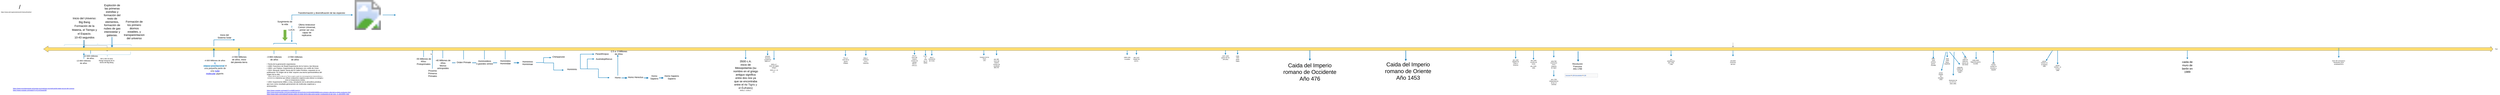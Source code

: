 <mxfile pages="2">
    <diagram id="JB9WzNM9PvJFt2jgl7F_" name="Página-1">
        <mxGraphModel dx="1256" dy="956" grid="1" gridSize="10" guides="1" tooltips="1" connect="1" arrows="1" fold="1" page="1" pageScale="1" pageWidth="1169" pageHeight="827" math="1" shadow="0">
            <root>
                <object label="" id="0">
                    <mxCell/>
                </object>
                <mxCell id="1" parent="0"/>
                <UserObject label="Homo" lucidchartObjectId="aeGlAER9u5.M" id="ZZtYwKiFHnZnZaZ_22vF-1">
                    <mxCell style="html=1;whiteSpace=wrap;strokeColor=none;fontSize=19;fontColor=#000000;align=center;spacing=0;strokeOpacity=100;fillOpacity=100;fillColor=#ffffff;" parent="1" vertex="1" zOrder="0">
                        <mxGeometry x="5352" y="660" width="144" height="36" as="geometry"/>
                    </mxCell>
                </UserObject>
                <UserObject label="Inicio del Sistema Solar" lucidchartObjectId="eNPj2RC3dru8" id="ZZtYwKiFHnZnZaZ_22vF-3">
                    <mxCell style="html=1;whiteSpace=wrap;strokeColor=none;fontSize=19;fontColor=#000000;align=center;spacing=0;strokeOpacity=100;fillOpacity=100;fillColor=#ffffff;" parent="1" vertex="1" zOrder="0">
                        <mxGeometry x="1950" y="300" width="144" height="40" as="geometry"/>
                    </mxCell>
                </UserObject>
                <UserObject label="&lt;div style=&quot;font-size:13px;color:#000000;text-align: center;&quot;&gt; 300 a 400 mil años&#10;&lt;/div&gt;&lt;div style=&quot;font-size:13px;color:#000000;text-align: center;&quot;&gt;&lt;/div&gt;&lt;div style=&quot;font-size:14px;color:#000000;text-align: center;&quot;&gt;Rango temporal de la teoria del Big Bang&lt;/div&gt;" lucidchartObjectId="ZJNjvHm~TXy5" id="ZZtYwKiFHnZnZaZ_22vF-4">
                    <mxCell style="html=1;whiteSpace=wrap;strokeColor=none;overflow=width;html=1;spacing=0;strokeOpacity=100;fillOpacity=100;fillColor=#ffffff;" parent="1" vertex="1" zOrder="0">
                        <mxGeometry x="929.5" y="505" width="144" height="50" as="geometry"/>
                    </mxCell>
                </UserObject>
                <UserObject label="&lt;div style=&quot;font-size: 17px ; color: #000000 ; text-align: center&quot;&gt;-4 600 Millones de años&amp;nbsp;&lt;/div&gt;&lt;div style=&quot;font-size: 17px ; color: #000000 ; text-align: center&quot;&gt;&lt;a href=&quot;https://es.wikipedia.org/wiki/Colapso_gravitacional&quot; style=&quot;font-size: 12px&quot;&gt;&lt;div style=&quot;font-size: 19px ; color: rgb(12 , 124 , 186) ; font-weight: bold ; display: inline&quot;&gt;C&lt;/div&gt;&lt;/a&gt;&lt;/div&gt;&lt;a href=&quot;https://es.wikipedia.org/wiki/Colapso_gravitacional&quot; style=&quot;font-size: 19px ; font-weight: 700 ; color: rgb(12 , 124 , 186)&quot;&gt;olapso&lt;/a&gt;&amp;nbsp;&lt;span style=&quot;font-size: 19px ; font-weight: bold ; text-align: center&quot;&gt;&lt;a href=&quot;https://es.wikipedia.org/wiki/Colapso_gravitacional&quot; style=&quot;color: rgb(12 , 124 , 186)&quot;&gt;gravitacional&lt;/a&gt;&lt;font color=&quot;#faa700&quot;&gt;&amp;nbsp;&lt;/font&gt;&lt;/span&gt;&lt;span style=&quot;font-size: 19px ; color: #202122 ; text-align: center&quot;&gt;de una pequeña parte de una &lt;/span&gt;&lt;span style=&quot;font-size: 19px ; color: #0b0080 ; text-align: center&quot;&gt;&lt;a href=&quot;https://es.wikipedia.org/wiki/Nube_molecular&quot;&gt;nube molecular&lt;/a&gt;&amp;nbsp;&lt;/span&gt;&lt;span style=&quot;font-size: 19px ; color: #202122 ; text-align: center&quot;&gt;gigante.&lt;/span&gt;" link="https://es.wikipedia.org/wiki/Colapso_gravitacional" lucidchartObjectId="BBPjT0GJGUlW" id="ZZtYwKiFHnZnZaZ_22vF-5">
                    <mxCell style="html=1;whiteSpace=wrap;strokeColor=none;overflow=width;html=1;spacing=0;strokeOpacity=100;fillOpacity=100;fillColor=#ffffff;" parent="1" vertex="1" zOrder="0">
                        <mxGeometry x="1840" y="504" width="200" height="166" as="geometry"/>
                    </mxCell>
                </UserObject>
                <UserObject label="-4 550 Millones de años, inicio del planeta tierra" lucidchartObjectId="EQPjtcTZrxuJ" id="ZZtYwKiFHnZnZaZ_22vF-6">
                    <mxCell style="html=1;whiteSpace=wrap;strokeColor=none;fontSize=19;fontColor=#000000;align=center;spacing=0;strokeOpacity=100;fillOpacity=100;fillColor=#ffffff;" parent="1" vertex="1" zOrder="0">
                        <mxGeometry x="2076" y="504" width="144" height="36" as="geometry"/>
                    </mxCell>
                </UserObject>
                <UserObject label="-13 800 millones de años" lucidchartObjectId="gHNjWeNiMBLt" id="ZZtYwKiFHnZnZaZ_22vF-7">
                    <mxCell style="html=1;whiteSpace=wrap;strokeColor=none;fontSize=17;fontColor=#000000;align=center;spacing=0;strokeOpacity=100;fillOpacity=100;fillColor=#ffffff;" parent="1" vertex="1" zOrder="0">
                        <mxGeometry x="730" y="524" width="144" height="36" as="geometry"/>
                    </mxCell>
                </UserObject>
                <UserObject label="-3 800 millones de años" lucidchartObjectId="o-AlYc1.2Yv9" id="ZZtYwKiFHnZnZaZ_22vF-8">
                    <mxCell style="html=1;whiteSpace=wrap;strokeColor=none;fontSize=19;fontColor=#000000;align=center;spacing=0;strokeOpacity=100;fillOpacity=100;fillColor=#ffffff;" parent="1" vertex="1" zOrder="0">
                        <mxGeometry x="2380" y="492" width="144" height="36" as="geometry"/>
                    </mxCell>
                </UserObject>
                <UserObject label="&lt;div style=&quot;font-size:17px;color:#000000;text-align: center;&quot;&gt;-13 600 millones de años.&#10;&lt;/div&gt;&lt;div style=&quot;font-size:17px;color:#000000;text-align: center;&quot;&gt;Formación de las primeras estrellas a partir de hidrogeno y helio, primeros elementos.&lt;/div&gt;" lucidchartObjectId="g4NjbGTYKE2O" id="ZZtYwKiFHnZnZaZ_22vF-9">
                    <mxCell style="html=1;whiteSpace=wrap;strokeColor=none;overflow=width;html=1;spacing=0;strokeOpacity=100;fillOpacity=100;fillColor=#ffffff;" parent="1" vertex="1" zOrder="0">
                        <mxGeometry x="792" y="480" width="144" height="36" as="geometry"/>
                    </mxCell>
                </UserObject>
                <UserObject label="&lt;a href=&quot;https://www.muyinteresante.es/revista-muy/noticias-muy/articulo/la-edad-oscura-del-cosmos&quot;&gt;&lt;div style=&quot;font-size: 13px ; color: #0000ee ; text-decoration: underline ; text-align: left&quot;&gt;https://www.muyinteresante.es/revista-muy/noticias-muy/articulo/la-edad-oscura-del-cosmos&#10;&lt;/div&gt;&lt;/a&gt;&lt;a href=&quot;https://www.youtube.com/watch?v=K1yGOewtx5M&quot;&gt;&lt;div style=&quot;font-size: 13px ; color: #0000ee ; text-decoration: underline ; text-align: left&quot;&gt;https://www.youtube.com/watch?v=K1yGOewtx5M&lt;/div&gt;&lt;/a&gt;" link="https://www.muyinteresante.es/revista-muy/noticias-muy/articulo/la-edad-oscura-del-cosmos" lucidchartObjectId="zpBjggZ6uRcf" id="ZZtYwKiFHnZnZaZ_22vF-10">
                    <mxCell style="html=1;whiteSpace=wrap;strokeColor=none;overflow=width;html=1;spacing=0;strokeOpacity=100;fillOpacity=100;fillColor=#ffffff;" parent="1" vertex="1" zOrder="0">
                        <mxGeometry x="192" y="760" width="608" height="38" as="geometry"/>
                    </mxCell>
                </UserObject>
                <UserObject label="&lt;a href=&quot;https://www.youtube.com/watch?v=vHd8GJopQxY&quot;&gt;&lt;div style=&quot;font-size: 13px ; color: #0000ee ; text-decoration: underline ; text-align: left&quot;&gt;https://www.youtube.com/watch?v=vHd8GJopQxY&#10;&lt;/div&gt;&lt;/a&gt;&lt;a href=&quot;https://www.lavanguardia.com/ciencia/planeta-tierra/20181210/453469030889/como-empezo-vida-tierra-origen-evolucion.html&quot;&gt;&lt;div style=&quot;font-size: 13px ; color: #0000ee ; text-decoration: underline ; text-align: left&quot;&gt;https://www.lavanguardia.com/ciencia/planeta-tierra/20181210/453469030889/como-empezo-vida-tierra-origen-evolucion.html&#10;&lt;/div&gt;&lt;/a&gt;&lt;a href=&quot;https://www.clarin.com/cultura/5-teorias-sobre-el-origen-de-la-vida-como-surgio-y-evoluciono-el-ser-vivo-_0_e91XDRZ-.html&quot;&gt;&lt;div style=&quot;font-size: 13px ; color: #0000ee ; text-decoration: underline ; text-align: left&quot;&gt;https://www.clarin.com/cultura/5-teorias-sobre-el-origen-de-la-vida-como-surgio-y-evoluciono-el-ser-vivo-_0_e91XDRZ-.html&lt;/div&gt;&lt;/a&gt;" lucidchartObjectId="xhBlpCcjMlbB" id="ZZtYwKiFHnZnZaZ_22vF-11">
                    <mxCell style="html=1;whiteSpace=wrap;strokeColor=none;overflow=width;html=1;spacing=0;verticalAlign=middle;strokeOpacity=100;fillOpacity=100;fillColor=#ffffff;" parent="1" vertex="1" zOrder="0">
                        <mxGeometry x="2388" y="780" width="790" height="47" as="geometry"/>
                    </mxCell>
                </UserObject>
                <UserObject label="&lt;div style=&quot;font-size: 15px ; color: #000000 ; text-align: left&quot;&gt;• Teoria de la generación espontanea&lt;br&gt;&lt;/div&gt;&lt;div style=&quot;font-size: 15px ; color: #000000 ; text-align: left&quot;&gt;• 1668: Francesco de Readi Experimento de la Carne y las Moscas&lt;br&gt;&lt;/div&gt;&lt;div style=&quot;font-size: 15px ; color: #000000 ; text-align: left&quot;&gt;• 1859: Luis Pasteur, Experimento de Matrases con cuello de Cisne&lt;br&gt;&lt;/div&gt;&lt;div style=&quot;font-size: 15px ; color: #000000 ; text-align: left&quot;&gt;• 1924: Alexandr Oparin Teoria del El Caldo Primitivo, expuesto en su publicación &quot;El Origen de la Vida&quot; expone una teoría quimiosintética del origen de la vida;&lt;/div&gt;&lt;span style=&quot;font-size: 12px ; color: #222222 ; text-align: left&quot;&gt;&lt;span style=&quot;font-size: 12px ; color: #222222 ; text-align: left&quot;&gt;Oparin afirmó que la vida en la Tierra surgió a partir de microorganismos heterotróficos y mesotérmicos:&lt;/span&gt;&lt;span style=&quot;font-size: 12px ; color: #222222 ; font-weight: bold ; text-align: left&quot;&gt;bacterias que utilizan compuestos orgánicos para obtener su energía y viven en temperaturas medias.&lt;/span&gt;&lt;span style=&quot;font-size: 15px ; color: #000000 ; text-align: left&quot;&gt;&lt;/span&gt;&lt;div style=&quot;font-size: 15px ; color: #000000 ; text-align: left&quot;&gt;• 1953: Experimento Miller y Urey, simulación de la atmosfera primitiva que tuvo como resultado generacioón de moléculas orgánicas y aminoacidos&lt;br&gt;&lt;/div&gt;&lt;div style=&quot;font-size: 15px ; color: #000000 ; text-align: left&quot;&gt;&lt;/div&gt;&lt;div style=&quot;font-size: 19px ; color: #000000 ; text-align: left&quot;&gt; &lt;/div&gt;&lt;/span&gt;" lucidchartObjectId="OiBlx9GE9rtF" id="ZZtYwKiFHnZnZaZ_22vF-12">
                    <mxCell style="html=1;whiteSpace=wrap;strokeColor=none;overflow=width;html=1;spacing=0;verticalAlign=middle;strokeOpacity=100;fillOpacity=100;fillColor=#ffffff;" parent="1" vertex="1" zOrder="0">
                        <mxGeometry x="2388" y="530" width="491" height="250" as="geometry"/>
                    </mxCell>
                </UserObject>
                <UserObject label="&lt;div style=&quot;font-size:19px;color:#000000;text-align: center;&quot;&gt;-40 Millones de Años&#10;&lt;/div&gt;&lt;div style=&quot;font-size:19px;color:#000000;text-align: center;&quot;&gt; Monos antropoides&lt;/div&gt;" lucidchartObjectId="tJDl0vUcO.bL" id="ZZtYwKiFHnZnZaZ_22vF-13">
                    <mxCell style="html=1;whiteSpace=wrap;strokeColor=none;overflow=width;html=1;spacing=0;strokeOpacity=100;fillOpacity=100;fillColor=#ffffff;" parent="1" vertex="1" zOrder="0">
                        <mxGeometry x="3840" y="516" width="144" height="94" as="geometry"/>
                    </mxCell>
                </UserObject>
                <UserObject label="&lt;div style=&quot;font-size:19px;color:#000000;text-align: center;&quot;&gt;Homininos &#10;&lt;/div&gt;&lt;div style=&quot;font-size:19px;color:#000000;text-align: center;&quot;&gt;Homininae&lt;/div&gt;" lucidchartObjectId="KMElRMAVP7w0" id="ZZtYwKiFHnZnZaZ_22vF-14">
                    <mxCell style="html=1;whiteSpace=wrap;strokeColor=none;overflow=width;html=1;spacing=0;strokeOpacity=100;fillOpacity=100;fillColor=#ffffff;" parent="1" vertex="1" zOrder="0">
                        <mxGeometry x="4572" y="528" width="144" height="42" as="geometry"/>
                    </mxCell>
                </UserObject>
                <UserObject label="Homininis" lucidchartObjectId="xTElzgzL7tsq" id="ZZtYwKiFHnZnZaZ_22vF-16">
                    <mxCell style="html=1;whiteSpace=wrap;strokeColor=none;fontSize=19;fontColor=#000000;align=center;spacing=0;strokeOpacity=100;fillOpacity=100;fillColor=#ffffff;" parent="1" vertex="1" zOrder="0">
                        <mxGeometry x="4956" y="588" width="144" height="36" as="geometry"/>
                    </mxCell>
                </UserObject>
                <UserObject label="Homo Herectus" lucidchartObjectId="GsGl6khg19ri" id="ZZtYwKiFHnZnZaZ_22vF-17">
                    <mxCell style="html=1;whiteSpace=wrap;strokeColor=none;fontSize=19;fontColor=#000000;align=center;spacing=0;strokeOpacity=100;fillOpacity=100;fillColor=#ffffff;" parent="1" vertex="1" zOrder="0">
                        <mxGeometry x="5506" y="657" width="144" height="36" as="geometry"/>
                    </mxCell>
                </UserObject>
                <UserObject label="&lt;div style=&quot;font-size:19px;color:#000000;text-align: center;&quot;&gt;Prosimio&#10;&lt;/div&gt;&lt;div style=&quot;font-size:19px;color:#000000;text-align: center;&quot;&gt;Primeros Primates&lt;/div&gt;" lucidchartObjectId="JADlygpcU91t" id="ZZtYwKiFHnZnZaZ_22vF-19">
                    <mxCell style="html=1;whiteSpace=wrap;strokeColor=none;overflow=width;html=1;spacing=0;strokeOpacity=100;fillOpacity=100;fillColor=#ffffff;" parent="1" vertex="1" zOrder="0">
                        <mxGeometry x="3750" y="604" width="144" height="76" as="geometry"/>
                    </mxCell>
                </UserObject>
                <UserObject label="Paranthropus" lucidchartObjectId="UdGljvcnb32n" id="ZZtYwKiFHnZnZaZ_22vF-21">
                    <mxCell style="html=1;whiteSpace=wrap;strokeColor=none;fontSize=19;fontColor=#000000;align=center;spacing=0;strokeOpacity=100;fillOpacity=100;fillColor=#ffffff;" parent="1" vertex="1" zOrder="0">
                        <mxGeometry x="5216" y="455" width="144" height="36" as="geometry"/>
                    </mxCell>
                </UserObject>
                <UserObject label="Transformación y diversificación de las especies" lucidchartObjectId="dqClfqUH..1W" id="ZZtYwKiFHnZnZaZ_22vF-22">
                    <mxCell style="html=1;whiteSpace=wrap;strokeColor=none;fontSize=19;fontColor=#000000;align=center;spacing=0;strokeOpacity=100;fillOpacity=100;fillColor=#ffffff;" parent="1" vertex="1" zOrder="0">
                        <mxGeometry x="2640" y="100" width="443" height="36" as="geometry"/>
                    </mxCell>
                </UserObject>
                <UserObject label="Chimpanzee" lucidchartObjectId="NNEllC-3oZk." id="ZZtYwKiFHnZnZaZ_22vF-23">
                    <mxCell style="html=1;whiteSpace=wrap;strokeColor=none;fontSize=19;fontColor=#000000;align=center;spacing=0;strokeOpacity=100;fillOpacity=100;fillColor=#ffffff;" parent="1" vertex="1" zOrder="0">
                        <mxGeometry x="4840" y="480" width="144" height="36" as="geometry"/>
                    </mxCell>
                </UserObject>
                <UserObject label="Australopithecus" lucidchartObjectId="2dGlX9cKZHEG" id="ZZtYwKiFHnZnZaZ_22vF-24">
                    <mxCell style="html=1;whiteSpace=wrap;strokeColor=none;fontSize=19;fontColor=#000000;align=center;spacing=0;strokeOpacity=100;fillOpacity=100;fillColor=#ffffff;" parent="1" vertex="1" zOrder="0">
                        <mxGeometry x="5233" y="499" width="144" height="36" as="geometry"/>
                    </mxCell>
                </UserObject>
                <UserObject label="-3 550 millones de años" lucidchartObjectId="tTPjX6x10jMf" id="ZZtYwKiFHnZnZaZ_22vF-25">
                    <mxCell style="html=1;whiteSpace=wrap;strokeColor=none;fontSize=19;fontColor=#000000;align=center;spacing=0;strokeOpacity=100;fillOpacity=100;fillColor=#ffffff;" parent="1" vertex="1" zOrder="0">
                        <mxGeometry x="2560" y="492" width="144" height="36" as="geometry"/>
                    </mxCell>
                </UserObject>
                <UserObject label="&lt;span style=&quot;font-size:19px;text-align: center;&quot;&gt;&lt;span style=&quot;font-size:19px;text-align: center;&quot;&gt;-55 Millones de A&lt;/span&gt;&lt;span style=&quot;font-size:19px;color:#000000;text-align: center;&quot;&gt;ños:&#10;Protoprimates&lt;/span&gt;&lt;/span&gt;" lucidchartObjectId="bsDl8NNpJouc" id="ZZtYwKiFHnZnZaZ_22vF-26">
                    <mxCell style="html=1;whiteSpace=wrap;strokeColor=none;overflow=width;html=1;spacing=0;fillColor=#ffffff;" parent="1" vertex="1" zOrder="0">
                        <mxGeometry x="3672" y="504" width="144" height="66" as="geometry"/>
                    </mxCell>
                </UserObject>
                <mxCell id="fuDI2OjvkkBF3Bqe-GBY-2" value="" style="edgeStyle=orthogonalEdgeStyle;rounded=0;orthogonalLoop=1;jettySize=auto;html=1;" parent="1" source="ZZtYwKiFHnZnZaZ_22vF-27" target="ZZtYwKiFHnZnZaZ_22vF-32" edge="1">
                    <mxGeometry relative="1" as="geometry"/>
                </mxCell>
                <UserObject label="&lt;div style=&quot;color: rgb(0 , 0 , 0) ; text-align: center&quot;&gt;&lt;span id=&quot;docs-internal-guid-8299bd12-7fff-6453-aa07-45d5d7776ab9&quot;&gt;&lt;font style=&quot;font-size: 24px&quot;&gt;&lt;p dir=&quot;ltr&quot; style=&quot;line-height: 1.38 ; margin-top: 0pt ; margin-bottom: 0pt&quot;&gt;&lt;span style=&quot;font-family: &amp;#34;arial&amp;#34; ; background-color: rgb(255 , 255 , 255) ; vertical-align: baseline&quot;&gt;Inicio del Universo:&lt;/span&gt;&lt;/p&gt;&lt;p dir=&quot;ltr&quot; style=&quot;line-height: 1.38 ; margin-top: 0pt ; margin-bottom: 0pt&quot;&gt;&lt;span style=&quot;font-family: &amp;#34;arial&amp;#34; ; background-color: rgb(255 , 255 , 255) ; vertical-align: baseline&quot;&gt;Big Bang&lt;/span&gt;&lt;/p&gt;&lt;p dir=&quot;ltr&quot; style=&quot;line-height: 1.38 ; margin-top: 0pt ; margin-bottom: 0pt&quot;&gt;&lt;span style=&quot;font-family: &amp;#34;arial&amp;#34; ; background-color: rgb(255 , 255 , 255) ; vertical-align: baseline&quot;&gt;Formación de la Materia, el Tiempo y el Espacio.&lt;/span&gt;&lt;/p&gt;&lt;p dir=&quot;ltr&quot; style=&quot;line-height: 1.38 ; margin-top: 0pt ; margin-bottom: 0pt&quot;&gt;&lt;span style=&quot;font-family: &amp;#34;arial&amp;#34; ; background-color: rgb(255 , 255 , 255) ; vertical-align: baseline&quot;&gt;10-43 segundos&lt;/span&gt;&lt;/p&gt;&lt;/font&gt;&lt;/span&gt;&lt;/div&gt;" lucidchartObjectId="YZAjfOCufnzK" id="ZZtYwKiFHnZnZaZ_22vF-27">
                    <mxCell style="html=1;whiteSpace=wrap;strokeColor=none;overflow=width;html=1;spacing=0;strokeOpacity=100;fillOpacity=100;fillColor=#ffffff;fontSize=26;" parent="1" vertex="1" zOrder="0">
                        <mxGeometry x="690.5" y="140" width="239" height="212" as="geometry"/>
                    </mxCell>
                </UserObject>
                <UserObject label="LUCA:" lucidchartObjectId="GgBlEgxM~FUp" id="ZZtYwKiFHnZnZaZ_22vF-28">
                    <mxCell style="html=1;whiteSpace=wrap;strokeColor=none;fontSize=19;fontColor=#000000;align=center;spacing=0;strokeOpacity=100;fillOpacity=100;fillColor=#ffffff;" parent="1" vertex="1" zOrder="0">
                        <mxGeometry x="2532" y="246" width="144" height="36" as="geometry"/>
                    </mxCell>
                </UserObject>
                <UserObject label="&lt;font style=&quot;font-size: 24px&quot;&gt;Formación de los primero átomos  estables, y transparentacion del universo&lt;/font&gt;" lucidchartObjectId="sUNj4bg7h0qw" id="ZZtYwKiFHnZnZaZ_22vF-29">
                    <mxCell style="html=1;whiteSpace=wrap;strokeColor=none;fontSize=17;fontColor=#000000;align=center;spacing=0;strokeOpacity=100;fillOpacity=100;fillColor=#ffffff;" parent="1" vertex="1" zOrder="0">
                        <mxGeometry x="1169" y="200" width="144" height="130" as="geometry"/>
                    </mxCell>
                </UserObject>
                <mxCell id="ZZtYwKiFHnZnZaZ_22vF-32" value="" style="strokeColor=none;fontSize=11;spacing=3;strokeOpacity=100;fillOpacity=100;rotation=90;html=1;fillColor=none;" parent="1" vertex="1" zOrder="6">
                    <mxGeometry x="977.5" y="272" width="58.13" height="413" as="geometry"/>
                </mxCell>
                <mxCell id="ZZtYwKiFHnZnZaZ_22vF-33" value="" style="shape=curlyBracket;rounded=1;flipH=1;fontSize=11;spacing=3;strokeColor=#0c7cba;strokeOpacity=100;fillOpacity=100;rotation=90;fillColor=#0c7cba;" parent="ZZtYwKiFHnZnZaZ_22vF-32" vertex="1">
                    <mxGeometry x="4.75" y="4.75" width="51.63" height="403.5" as="geometry"/>
                </mxCell>
                <mxCell id="ZZtYwKiFHnZnZaZ_22vF-34" value="" style="strokeColor=none;fillColor=none;fontSize=11;spacing=3;strokeOpacity=100;fillOpacity=100;rotation=90;" parent="ZZtYwKiFHnZnZaZ_22vF-32" vertex="1">
                    <mxGeometry x="51.625" width="-3.625" height="413" as="geometry"/>
                </mxCell>
                <UserObject label="" lucidchartObjectId="TGNj3NUe_eZS" id="ZZtYwKiFHnZnZaZ_22vF-35">
                    <mxCell style="html=1;jettySize=18;fontSize=11;strokeOpacity=100;strokeWidth=3;rounded=1;arcSize=0;edgeStyle=elbowEdgeStyle;startArrow=none;;endArrow=block;endFill=1;;strokeColor=#0C7CBA;" parent="ZZtYwKiFHnZnZaZ_22vF-32" edge="1">
                        <mxGeometry width="100" height="100" relative="1" as="geometry">
                            <Array as="points">
                                <mxPoint x="-172" y="223"/>
                            </Array>
                            <mxPoint x="-172" y="243" as="sourcePoint"/>
                            <mxPoint x="-172" y="193" as="targetPoint"/>
                        </mxGeometry>
                    </mxCell>
                </UserObject>
                <UserObject label="" lucidchartObjectId="B3NjIDZoPLYf" id="ZZtYwKiFHnZnZaZ_22vF-39">
                    <mxCell style="html=1;jettySize=18;fontSize=11;strokeColor=#0c7cba;strokeOpacity=100;strokeWidth=3;rounded=1;arcSize=0;edgeStyle=elbowEdgeStyle;startArrow=none;;endArrow=block;endFill=1;;" parent="1" edge="1">
                        <mxGeometry width="100" height="100" relative="1" as="geometry">
                            <Array as="points">
                                <mxPoint x="863.5" y="447.5"/>
                            </Array>
                            <mxPoint x="864" y="470" as="sourcePoint"/>
                            <mxPoint x="863.5" y="427.5" as="targetPoint"/>
                        </mxGeometry>
                    </mxCell>
                </UserObject>
                <UserObject label="&lt;font style=&quot;font-size: 24px&quot;&gt;Exploción de las primeras estrellas y formación del resto de elementos, formación de nubes de gas interestelar y galaxias.&lt;/font&gt;" lucidchartObjectId="_pOjOAgq76b9" id="ZZtYwKiFHnZnZaZ_22vF-41">
                    <mxCell style="html=1;whiteSpace=wrap;strokeColor=none;fontSize=20;fontColor=#000000;align=center;spacing=0;strokeOpacity=100;fillOpacity=100;fillColor=#ffffff;" parent="1" vertex="1" zOrder="12">
                        <mxGeometry x="977.5" y="40" width="144" height="280" as="geometry"/>
                    </mxCell>
                </UserObject>
                <UserObject label="" lucidchartObjectId="tMPjw~epYa~I" id="ZZtYwKiFHnZnZaZ_22vF-43">
                    <mxCell style="html=1;jettySize=18;fontSize=11;strokeColor=#0c7cba;strokeOpacity=100;strokeWidth=3;rounded=1;arcSize=0;edgeStyle=elbowEdgeStyle;startArrow=none;;endArrow=block;endFill=1;;" parent="1" edge="1">
                        <mxGeometry width="100" height="100" relative="1" as="geometry">
                            <Array as="points">
                                <mxPoint x="1930" y="374"/>
                            </Array>
                            <mxPoint x="2112" y="350" as="targetPoint"/>
                            <mxPoint x="1930" y="404" as="sourcePoint"/>
                        </mxGeometry>
                    </mxCell>
                </UserObject>
                <UserObject label="" lucidchartObjectId="hVPj6qupidzv" id="ZZtYwKiFHnZnZaZ_22vF-46">
                    <mxCell style="html=1;whiteSpace=wrap;shape=singleArrow;arrowWidth=0.5;arrowSize=0.3;fontSize=11;align=center;spacing=3;strokeColor=#a3d977;strokeOpacity=100;fillOpacity=100;rotation=90;fillColor=#7ab648;" parent="1" vertex="1" zOrder="18">
                        <mxGeometry x="2497" y="288" width="96" height="48" as="geometry"/>
                    </mxCell>
                </UserObject>
                <mxCell id="ZZtYwKiFHnZnZaZ_22vF-48" value="" style="group;spacingLeft=8;align=left;spacing=0;strokeColor=none;fontSize=11;strokeOpacity=100;fillOpacity=0;rotation=90;fillColor=#ffffff;strokeWidth=3;verticalAlign=middle;html=1;" parent="1" vertex="1" zOrder="20">
                    <mxGeometry x="2532" y="346" width="77" height="146" as="geometry"/>
                </mxCell>
                <mxCell id="ZZtYwKiFHnZnZaZ_22vF-49" value="" style="shape=partialRectangle;right=0;fillColor=none;fontSize=11;align=center;strokeColor=#0c7cba;rotation=90;strokeWidth=3;" parent="ZZtYwKiFHnZnZaZ_22vF-48" vertex="1">
                    <mxGeometry width="8" height="196" relative="1" as="geometry"/>
                </mxCell>
                <UserObject label="" lucidchartObjectId="SNHlOegvlr-H" id="ZZtYwKiFHnZnZaZ_22vF-76">
                    <mxCell style="html=1;jettySize=18;fontSize=11;strokeColor=#0c7cba;strokeOpacity=100;rounded=1;arcSize=0;edgeStyle=elbowEdgeStyle;startArrow=none;;endArrow=block;endFill=1;;strokeWidth=3;" parent="ZZtYwKiFHnZnZaZ_22vF-48" edge="1">
                        <mxGeometry width="100" height="100" relative="1" as="geometry">
                            <Array as="points"/>
                            <mxPoint x="108" y="127" as="sourcePoint"/>
                            <mxPoint x="108" y="75" as="targetPoint"/>
                        </mxGeometry>
                    </mxCell>
                </UserObject>
                <UserObject label="" lucidchartObjectId="agBl6cQVsn.w" id="ZZtYwKiFHnZnZaZ_22vF-50">
                    <mxCell style="html=1;jettySize=18;fontSize=11;strokeColor=#0c7cba;strokeOpacity=100;strokeWidth=3;rounded=1;arcSize=0;edgeStyle=elbowEdgeStyle;startArrow=none;;endArrow=block;endFill=1;;" parent="1" edge="1">
                        <mxGeometry width="100" height="100" relative="1" as="geometry">
                            <Array as="points"/>
                            <mxPoint x="2604" y="276" as="sourcePoint"/>
                            <mxPoint x="2604" y="370" as="targetPoint"/>
                        </mxGeometry>
                    </mxCell>
                </UserObject>
                <UserObject label="" lucidchartObjectId="opCl5Sx~RUUa" id="ZZtYwKiFHnZnZaZ_22vF-51">
                    <mxCell style="html=1;jettySize=18;fontSize=11;strokeColor=#0c7cba;strokeOpacity=100;strokeWidth=3;rounded=1;arcSize=0;edgeStyle=orthogonalEdgeStyle;startArrow=none;;endArrow=block;endFill=1;;exitX=0.502;exitY=0;exitPerimeter=1;entryX=0;entryY=0.5;entryPerimeter=1;" parent="1" source="ZZtYwKiFHnZnZaZ_22vF-28" target="ZZtYwKiFHnZnZaZ_22vF-54" edge="1">
                        <mxGeometry width="100" height="100" relative="1" as="geometry">
                            <Array as="points"/>
                        </mxGeometry>
                    </mxCell>
                </UserObject>
                <UserObject label="" lucidchartObjectId="jKCltSHu1B0z" id="ZZtYwKiFHnZnZaZ_22vF-52">
                    <mxCell style="html=1;jettySize=18;fontSize=11;strokeColor=#0c7cba;strokeOpacity=100;strokeWidth=3;rounded=1;arcSize=0;edgeStyle=elbowEdgeStyle;startArrow=none;;endArrow=block;endFill=1;;exitX=1;exitY=0.5;exitPerimeter=1;" parent="1" source="ZZtYwKiFHnZnZaZ_22vF-54" edge="1">
                        <mxGeometry width="100" height="100" relative="1" as="geometry">
                            <Array as="points"/>
                            <mxPoint x="3504" y="135" as="targetPoint"/>
                        </mxGeometry>
                    </mxCell>
                </UserObject>
                <UserObject label="Surgimiento de la vida" lucidchartObjectId="KVPj2XszaOzf" id="ZZtYwKiFHnZnZaZ_22vF-53">
                    <mxCell style="html=1;whiteSpace=wrap;strokeColor=none;fontSize=19;fontColor=#000000;align=center;spacing=0;strokeOpacity=100;fillOpacity=100;fillColor=#ffffff;" parent="1" vertex="1" zOrder="23">
                        <mxGeometry x="2472" y="180" width="144" height="48" as="geometry"/>
                    </mxCell>
                </UserObject>
                <UserObject label="" lucidchartObjectId="YCCl17sxeq_l" id="ZZtYwKiFHnZnZaZ_22vF-54">
                    <mxCell style="html=1;whiteSpace=wrap;shape=image;fontSize=11;spacing=0;strokeColor=none;strokeOpacity=100;strokeWidth=0;image=https://images.app.lucidchart.com/images/790ee7e5-0ae7-48ef-991c-06d3c4c12fde/content;" parent="1" vertex="1" zOrder="24">
                        <mxGeometry x="3132" y="5" width="258" height="259" as="geometry"/>
                    </mxCell>
                </UserObject>
                <UserObject label="" lucidchartObjectId="rNEldrm4E6bs" id="ZZtYwKiFHnZnZaZ_22vF-58">
                    <mxCell style="html=1;jettySize=18;fontSize=11;strokeColor=#0c7cba;strokeOpacity=100;strokeWidth=3;rounded=1;arcSize=0;edgeStyle=elbowEdgeStyle;startArrow=none;;endArrow=block;endFill=1;;exitX=1;exitY=0.449;exitPerimeter=1;" parent="1" source="ZZtYwKiFHnZnZaZ_22vF-14" edge="1">
                        <mxGeometry width="100" height="100" relative="1" as="geometry">
                            <Array as="points"/>
                            <mxPoint x="4848" y="504" as="targetPoint"/>
                        </mxGeometry>
                    </mxCell>
                </UserObject>
                <UserObject label="" lucidchartObjectId="jTElqhD-zSJV" id="ZZtYwKiFHnZnZaZ_22vF-59">
                    <mxCell style="html=1;jettySize=18;fontSize=11;strokeColor=#0c7cba;strokeOpacity=100;strokeWidth=3;rounded=1;arcSize=0;edgeStyle=elbowEdgeStyle;startArrow=none;;endArrow=block;endFill=1;;" parent="1" edge="1">
                        <mxGeometry width="100" height="100" relative="1" as="geometry">
                            <Array as="points"/>
                            <mxPoint x="4782" y="550" as="sourcePoint"/>
                            <mxPoint x="4956" y="612" as="targetPoint"/>
                        </mxGeometry>
                    </mxCell>
                </UserObject>
                <UserObject label="" lucidchartObjectId="Q9Fl2Pj0arcg" id="ZZtYwKiFHnZnZaZ_22vF-60">
                    <mxCell style="html=1;jettySize=18;fontSize=11;strokeColor=#0c7cba;strokeOpacity=100;strokeWidth=3;rounded=1;arcSize=0;edgeStyle=elbowEdgeStyle;startArrow=none;;endArrow=block;endFill=1;;exitX=1;exitY=0.377;exitPerimeter=1;" parent="1" source="ZZtYwKiFHnZnZaZ_22vF-16" edge="1">
                        <mxGeometry width="100" height="100" relative="1" as="geometry">
                            <Array as="points"/>
                            <mxPoint x="5220" y="516" as="targetPoint"/>
                        </mxGeometry>
                    </mxCell>
                </UserObject>
                <UserObject label="" lucidchartObjectId="w-FlcUw6NRnW" id="ZZtYwKiFHnZnZaZ_22vF-61">
                    <mxCell style="html=1;jettySize=18;fontSize=11;strokeColor=#0c7cba;strokeOpacity=100;strokeWidth=3;rounded=1;arcSize=0;edgeStyle=elbowEdgeStyle;startArrow=none;;endArrow=block;endFill=1;;entryX=0;entryY=0.494;entryPerimeter=1;" parent="1" target="ZZtYwKiFHnZnZaZ_22vF-1" edge="1">
                        <mxGeometry width="100" height="100" relative="1" as="geometry">
                            <Array as="points"/>
                            <mxPoint x="5160" y="602" as="sourcePoint"/>
                        </mxGeometry>
                    </mxCell>
                </UserObject>
                <UserObject label="" lucidchartObjectId="vcGlAkrvUTIv" id="ZZtYwKiFHnZnZaZ_22vF-62">
                    <mxCell style="html=1;jettySize=18;fontSize=11;strokeColor=#0c7cba;strokeOpacity=100;strokeWidth=3;rounded=1;arcSize=0;edgeStyle=elbowEdgeStyle;startArrow=none;;endArrow=block;endFill=1;;" parent="1" edge="1">
                        <mxGeometry width="100" height="100" relative="1" as="geometry">
                            <Array as="points">
                                <mxPoint x="5100" y="474"/>
                            </Array>
                            <mxPoint x="5100" y="602" as="sourcePoint"/>
                            <mxPoint x="5220" y="474" as="targetPoint"/>
                        </mxGeometry>
                    </mxCell>
                </UserObject>
                <UserObject label="" lucidchartObjectId="HfGl~i8VzKFf" id="ZZtYwKiFHnZnZaZ_22vF-63">
                    <mxCell style="html=1;jettySize=18;fontSize=19;strokeColor=#0c7cba;strokeOpacity=100;strokeWidth=3;rounded=1;arcSize=0;edgeStyle=orthogonalEdgeStyle;startArrow=none;;endArrow=block;endFill=1;;exitX=0.5;exitY=0;exitPerimeter=1;entryX=0.442;entryY=1;entryPerimeter=1;" parent="1" source="ZZtYwKiFHnZnZaZ_22vF-1" target="ZZtYwKiFHnZnZaZ_22vF-64" edge="1">
                        <mxGeometry width="100" height="100" relative="1" as="geometry">
                            <Array as="points"/>
                        </mxGeometry>
                    </mxCell>
                </UserObject>
                <UserObject label="-2.5 a -3 Millones de Años" lucidchartObjectId="XfGlH0H0TEmV" id="ZZtYwKiFHnZnZaZ_22vF-64">
                    <mxCell style="html=1;whiteSpace=wrap;strokeColor=none;fontSize=19;fontColor=#000000;align=center;spacing=0;strokeOpacity=100;fillOpacity=100;fillColor=#ffffff;" parent="1" vertex="1" zOrder="34">
                        <mxGeometry x="5360" y="444" width="144" height="36" as="geometry"/>
                    </mxCell>
                </UserObject>
                <UserObject label="" lucidchartObjectId="JnGlWEk9J1wr" id="ZZtYwKiFHnZnZaZ_22vF-65">
                    <mxCell style="html=1;jettySize=18;fontSize=19;strokeColor=#0c7cba;strokeOpacity=100;strokeWidth=3;rounded=1;arcSize=0;edgeStyle=orthogonalEdgeStyle;startArrow=none;;endArrow=block;endFill=1;;exitX=0.446;exitY=0;exitPerimeter=1;entryX=0.529;entryY=0.835;entryDx=0;entryDy=0;entryPerimeter=0;" parent="1" source="ZZtYwKiFHnZnZaZ_22vF-64" edge="1">
                        <mxGeometry width="100" height="100" relative="1" as="geometry">
                            <Array as="points"/>
                            <mxPoint x="5424.134" y="421.254" as="targetPoint"/>
                        </mxGeometry>
                    </mxCell>
                </UserObject>
                <UserObject label="&lt;div style=&quot;font-size:19px;color:#000000;text-align: center;&quot;&gt;Último Antecesor Común Universal,&#10;&lt;/div&gt;&lt;div style=&quot;font-size:19px;color:#000000;text-align: center;&quot;&gt;primer ser vivo capaz de replicarse.&lt;/div&gt;" lucidchartObjectId="j7BlsgFfXJhD" id="ZZtYwKiFHnZnZaZ_22vF-20">
                    <mxCell style="html=1;whiteSpace=wrap;strokeColor=none;overflow=width;html=1;spacing=0;strokeOpacity=100;fillOpacity=100;fillColor=#ffffff;" parent="1" vertex="1" zOrder="0">
                        <mxGeometry x="2650" y="208" width="168" height="112" as="geometry"/>
                    </mxCell>
                </UserObject>
                <UserObject label="" lucidchartObjectId="SNHlOegvlr-H" id="ZZtYwKiFHnZnZaZ_22vF-77">
                    <mxCell style="html=1;jettySize=18;fontSize=11;strokeColor=#0c7cba;strokeOpacity=100;rounded=1;arcSize=0;edgeStyle=elbowEdgeStyle;startArrow=none;;endArrow=block;endFill=1;;strokeWidth=3;" parent="1" edge="1">
                        <mxGeometry width="100" height="100" relative="1" as="geometry">
                            <Array as="points"/>
                            <mxPoint x="2450" y="473" as="sourcePoint"/>
                            <mxPoint x="2450" y="421" as="targetPoint"/>
                        </mxGeometry>
                    </mxCell>
                </UserObject>
                <UserObject label="" lucidchartObjectId="SNHlOegvlr-H" id="ZZtYwKiFHnZnZaZ_22vF-78">
                    <mxCell style="html=1;jettySize=18;fontSize=11;strokeColor=#0c7cba;strokeOpacity=100;rounded=1;arcSize=0;edgeStyle=elbowEdgeStyle;startArrow=none;;endArrow=block;endFill=1;;strokeWidth=3;" parent="1" edge="1">
                        <mxGeometry width="100" height="100" relative="1" as="geometry">
                            <Array as="points"/>
                            <mxPoint x="3744" y="500" as="sourcePoint"/>
                            <mxPoint x="3743.63" y="418.5" as="targetPoint"/>
                        </mxGeometry>
                    </mxCell>
                </UserObject>
                <UserObject label="" lucidchartObjectId="SNHlOegvlr-H" id="ZZtYwKiFHnZnZaZ_22vF-79">
                    <mxCell style="html=1;jettySize=18;fontSize=11;strokeColor=#0c7cba;strokeOpacity=100;rounded=1;arcSize=0;edgeStyle=elbowEdgeStyle;startArrow=none;;endArrow=block;endFill=1;;strokeWidth=3;" parent="1" edge="1">
                        <mxGeometry width="100" height="100" relative="1" as="geometry">
                            <Array as="points"/>
                            <mxPoint x="3910" y="510" as="sourcePoint"/>
                            <mxPoint x="3910" y="420" as="targetPoint"/>
                        </mxGeometry>
                    </mxCell>
                </UserObject>
                <UserObject label="" lucidchartObjectId="SNHlOegvlr-H" id="ZZtYwKiFHnZnZaZ_22vF-80">
                    <mxCell style="html=1;jettySize=18;fontSize=11;strokeColor=#0c7cba;strokeOpacity=100;rounded=1;arcSize=0;edgeStyle=elbowEdgeStyle;startArrow=none;;endArrow=block;endFill=1;;strokeWidth=3;" parent="1" edge="1">
                        <mxGeometry width="100" height="100" relative="1" as="geometry">
                            <Array as="points"/>
                            <mxPoint x="3820" y="600" as="sourcePoint"/>
                            <mxPoint x="3820" y="430" as="targetPoint"/>
                        </mxGeometry>
                    </mxCell>
                </UserObject>
                <mxCell id="GIhmiWo3NBl80eyI7aRG-3" value="Text" style="edgeLabel;html=1;align=center;verticalAlign=middle;resizable=0;points=[];" parent="ZZtYwKiFHnZnZaZ_22vF-80" vertex="1" connectable="0">
                    <mxGeometry x="0.482" y="8" relative="1" as="geometry">
                        <mxPoint as="offset"/>
                    </mxGeometry>
                </mxCell>
                <UserObject label="" lucidchartObjectId="SNHlOegvlr-H" id="ZZtYwKiFHnZnZaZ_22vF-81">
                    <mxCell style="html=1;jettySize=18;fontSize=11;strokeColor=#0c7cba;strokeOpacity=100;rounded=1;arcSize=0;edgeStyle=elbowEdgeStyle;startArrow=none;;endArrow=block;endFill=1;;strokeWidth=3;" parent="1" edge="1">
                        <mxGeometry width="100" height="100" relative="1" as="geometry">
                            <Array as="points"/>
                            <mxPoint x="4090" y="520" as="sourcePoint"/>
                            <mxPoint x="4090" y="420" as="targetPoint"/>
                        </mxGeometry>
                    </mxCell>
                </UserObject>
                <UserObject label="" lucidchartObjectId="SNHlOegvlr-H" id="ZZtYwKiFHnZnZaZ_22vF-85">
                    <mxCell style="html=1;jettySize=18;fontSize=11;strokeColor=#0c7cba;strokeOpacity=100;rounded=1;arcSize=0;edgeStyle=elbowEdgeStyle;startArrow=none;;endArrow=block;endFill=1;;strokeWidth=3;" parent="1" edge="1">
                        <mxGeometry width="100" height="100" relative="1" as="geometry">
                            <Array as="points"/>
                            <mxPoint x="4270" y="520" as="sourcePoint"/>
                            <mxPoint x="4270" y="420" as="targetPoint"/>
                        </mxGeometry>
                    </mxCell>
                </UserObject>
                <UserObject label="" lucidchartObjectId="SNHlOegvlr-H" id="ZZtYwKiFHnZnZaZ_22vF-86">
                    <mxCell style="html=1;jettySize=18;fontSize=11;strokeColor=#0c7cba;strokeOpacity=100;rounded=1;arcSize=0;edgeStyle=elbowEdgeStyle;startArrow=none;;endArrow=block;endFill=1;;strokeWidth=3;" parent="1" edge="1">
                        <mxGeometry width="100" height="100" relative="1" as="geometry">
                            <Array as="points"/>
                            <mxPoint x="4450" y="520" as="sourcePoint"/>
                            <mxPoint x="4450" y="420" as="targetPoint"/>
                        </mxGeometry>
                    </mxCell>
                </UserObject>
                <mxCell id="ZZtYwKiFHnZnZaZ_22vF-88" value="" style="shape=flexArrow;endArrow=classic;startArrow=classic;html=1;strokeWidth=1;width=25;fillColor=#FFDF71;startWidth=27.143;startSize=13.186;" parent="1" target="uObiRmeDUVNCLVn5ge0O-1" edge="1">
                    <mxGeometry width="50" height="50" relative="1" as="geometry">
                        <mxPoint x="456" y="430" as="sourcePoint"/>
                        <mxPoint x="21673.333" y="430" as="targetPoint"/>
                    </mxGeometry>
                </mxCell>
                <mxCell id="ZZtYwKiFHnZnZaZ_22vF-89" value="" style="endArrow=classic;html=1;strokeWidth=3;fillColor=#1ba1e2;strokeColor=#006EAF;" parent="1" edge="1">
                    <mxGeometry width="50" height="50" relative="1" as="geometry">
                        <mxPoint x="2147" y="490" as="sourcePoint"/>
                        <mxPoint x="2147.29" y="422" as="targetPoint"/>
                    </mxGeometry>
                </mxCell>
                <mxCell id="ZZtYwKiFHnZnZaZ_22vF-90" value="" style="endArrow=classic;html=1;strokeWidth=4;fillColor=#1ba1e2;strokeColor=#006EAF;" parent="1" edge="1">
                    <mxGeometry width="50" height="50" relative="1" as="geometry">
                        <mxPoint x="1930" y="500" as="sourcePoint"/>
                        <mxPoint x="1930" y="422" as="targetPoint"/>
                    </mxGeometry>
                </mxCell>
                <mxCell id="ZZtYwKiFHnZnZaZ_22vF-91" value="" style="endArrow=classic;html=1;strokeWidth=4;fillColor=#1ba1e2;strokeColor=#006EAF;" parent="1" edge="1">
                    <mxGeometry width="50" height="50" relative="1" as="geometry">
                        <mxPoint x="1048.5" y="326" as="sourcePoint"/>
                        <mxPoint x="1048.79" y="416" as="targetPoint"/>
                    </mxGeometry>
                </mxCell>
                <mxCell id="ZZtYwKiFHnZnZaZ_22vF-93" value="" style="shape=curlyBracket;whiteSpace=wrap;html=1;rounded=1;strokeColor=#0C7CBA;fillColor=none;rotation=90;" parent="1" vertex="1">
                    <mxGeometry x="915.5" y="102" width="20" height="580" as="geometry"/>
                </mxCell>
                <mxCell id="ZZtYwKiFHnZnZaZ_22vF-95" value="" style="endArrow=classic;html=1;strokeWidth=4;fillColor=#1ba1e2;strokeColor=#006EAF;" parent="1" edge="1">
                    <mxGeometry width="50" height="50" relative="1" as="geometry">
                        <mxPoint x="805.5" y="352" as="sourcePoint"/>
                        <mxPoint x="805.5" y="422" as="targetPoint"/>
                    </mxGeometry>
                </mxCell>
                <mxCell id="ZZtYwKiFHnZnZaZ_22vF-96" value="" style="endArrow=classic;html=1;strokeWidth=4;fillColor=#1ba1e2;strokeColor=#006EAF;" parent="1" target="ZZtYwKiFHnZnZaZ_22vF-14" edge="1">
                    <mxGeometry width="50" height="50" relative="1" as="geometry">
                        <mxPoint x="3990" y="549" as="sourcePoint"/>
                        <mxPoint x="4490" y="545.17" as="targetPoint"/>
                    </mxGeometry>
                </mxCell>
                <UserObject label="&lt;div style=&quot;font-size:19px;color:#000000;text-align: center;&quot;&gt;Hominoideos&#10;&lt;/div&gt;&lt;div style=&quot;font-size:19px;color:#000000;text-align: center;&quot;&gt;o grandes simios&lt;/div&gt;" lucidchartObjectId="gzElXMOR2awU" id="ZZtYwKiFHnZnZaZ_22vF-15">
                    <mxCell style="html=1;whiteSpace=wrap;strokeColor=none;overflow=width;html=1;spacing=0;strokeOpacity=100;fillOpacity=100;fillColor=#ffffff;" parent="1" vertex="1" zOrder="0">
                        <mxGeometry x="4200" y="520" width="144" height="52" as="geometry"/>
                    </mxCell>
                </UserObject>
                <UserObject label="&lt;div style=&quot;font-size:19px;color:#000000;text-align: center;&quot;&gt;Hominidos&#10;&lt;/div&gt;&lt;div style=&quot;font-size:19px;color:#000000;text-align: center;&quot;&gt;Hominidae&lt;/div&gt;" lucidchartObjectId="szElAiaI-WXC" id="ZZtYwKiFHnZnZaZ_22vF-18">
                    <mxCell style="html=1;whiteSpace=wrap;strokeColor=none;overflow=width;html=1;spacing=0;strokeOpacity=100;fillOpacity=100;fillColor=#ffffff;" parent="1" vertex="1" zOrder="0">
                        <mxGeometry x="4380" y="522" width="144" height="42" as="geometry"/>
                    </mxCell>
                </UserObject>
                <mxCell id="ZZtYwKiFHnZnZaZ_22vF-97" value="" style="endArrow=classic;html=1;strokeWidth=4;fillColor=#1ba1e2;strokeColor=#006EAF;fontSize=19;" parent="1" edge="1">
                    <mxGeometry width="50" height="50" relative="1" as="geometry">
                        <mxPoint x="5456" y="680" as="sourcePoint"/>
                        <mxPoint x="5506" y="680" as="targetPoint"/>
                    </mxGeometry>
                </mxCell>
                <UserObject label="Orden Primate" lucidchartObjectId="aJEl_uw3.xt5" id="ZZtYwKiFHnZnZaZ_22vF-2">
                    <mxCell style="html=1;whiteSpace=wrap;strokeColor=none;fontSize=19;fontColor=#000000;align=center;spacing=0;strokeOpacity=100;fillOpacity=100;fillColor=#ffffff;" parent="1" vertex="1" zOrder="0">
                        <mxGeometry x="4020" y="528" width="144" height="36" as="geometry"/>
                    </mxCell>
                </UserObject>
                <mxCell id="ZZtYwKiFHnZnZaZ_22vF-98" value="" style="endArrow=classic;html=1;strokeWidth=4;fillColor=#1ba1e2;strokeColor=#006EAF;fontSize=19;" parent="1" edge="1">
                    <mxGeometry width="50" height="50" relative="1" as="geometry">
                        <mxPoint x="5650" y="680" as="sourcePoint"/>
                        <mxPoint x="5690" y="680" as="targetPoint"/>
                    </mxGeometry>
                </mxCell>
                <mxCell id="ZZtYwKiFHnZnZaZ_22vF-105" value="Homo Sapiens" style="text;html=1;strokeColor=none;fillColor=none;align=center;verticalAlign=middle;whiteSpace=wrap;rounded=0;fontSize=19;" parent="1" vertex="1">
                    <mxGeometry x="5720" y="665" width="40" height="20" as="geometry"/>
                </mxCell>
                <mxCell id="ZZtYwKiFHnZnZaZ_22vF-106" value="" style="endArrow=classic;html=1;strokeWidth=4;fillColor=#1ba1e2;strokeColor=#006EAF;fontSize=19;" parent="1" edge="1">
                    <mxGeometry width="50" height="50" relative="1" as="geometry">
                        <mxPoint x="5780" y="680" as="sourcePoint"/>
                        <mxPoint x="5820" y="680" as="targetPoint"/>
                    </mxGeometry>
                </mxCell>
                <mxCell id="ZZtYwKiFHnZnZaZ_22vF-107" value="Homo Sapiens &lt;br&gt;Sapiens" style="text;html=1;align=center;verticalAlign=middle;resizable=0;points=[];autosize=1;fontSize=19;" parent="1" vertex="1">
                    <mxGeometry x="5820" y="650" width="140" height="50" as="geometry"/>
                </mxCell>
                <mxCell id="1F-ASK21ptA6jdUsLRjf-2" value="&lt;font style=&quot;font-size: 48px&quot;&gt;/&lt;/font&gt;" style="text;html=1;align=center;verticalAlign=middle;resizable=0;points=[];autosize=1;" parent="1" vertex="1">
                    <mxGeometry x="235.13" y="50" width="30" height="30" as="geometry"/>
                </mxCell>
                <mxCell id="1F-ASK21ptA6jdUsLRjf-3" value="&lt;font style=&quot;font-size: 12px&quot;&gt;https://www.wdl.org/es/sets/world-history/timeline/&lt;br&gt;&lt;/font&gt;" style="text;html=1;align=center;verticalAlign=middle;resizable=0;points=[];autosize=1;" parent="1" vertex="1">
                    <mxGeometry x="80" y="100" width="280" height="20" as="geometry"/>
                </mxCell>
                <mxCell id="Vwznp_ijAJkG_W2RLIn6-2" value="" style="endArrow=classic;html=1;strokeWidth=4;fillColor=#1ba1e2;strokeColor=#006EAF;" parent="1" edge="1">
                    <mxGeometry width="50" height="50" relative="1" as="geometry">
                        <mxPoint x="11410" y="440.75" as="sourcePoint"/>
                        <mxPoint x="11410.29" y="530.75" as="targetPoint"/>
                        <Array as="points"/>
                    </mxGeometry>
                </mxCell>
                <mxCell id="Vwznp_ijAJkG_W2RLIn6-4" value="" style="endArrow=classic;html=1;strokeWidth=4;fillColor=#1ba1e2;strokeColor=#006EAF;" parent="1" edge="1">
                    <mxGeometry width="50" height="50" relative="1" as="geometry">
                        <mxPoint x="12239.66" y="443.75" as="sourcePoint"/>
                        <mxPoint x="12239.95" y="533.75" as="targetPoint"/>
                    </mxGeometry>
                </mxCell>
                <mxCell id="Vwznp_ijAJkG_W2RLIn6-5" value="" style="endArrow=classic;html=1;strokeWidth=4;fillColor=#1ba1e2;strokeColor=#006EAF;" parent="1" edge="1">
                    <mxGeometry width="50" height="50" relative="1" as="geometry">
                        <mxPoint x="13730" y="449.25" as="sourcePoint"/>
                        <mxPoint x="13730.29" y="539.25" as="targetPoint"/>
                    </mxGeometry>
                </mxCell>
                <mxCell id="Vwznp_ijAJkG_W2RLIn6-9" value="&lt;font&gt;&lt;br&gt;&lt;/font&gt;" style="text;html=1;align=center;verticalAlign=middle;resizable=0;points=[];autosize=1;" parent="1" vertex="1">
                    <mxGeometry x="11405" y="592.75" width="20" height="20" as="geometry"/>
                </mxCell>
                <mxCell id="Vwznp_ijAJkG_W2RLIn6-10" value="&lt;font&gt;&lt;br&gt;&lt;/font&gt;" style="text;html=1;align=center;verticalAlign=middle;resizable=0;points=[];autosize=1;" parent="1" vertex="1">
                    <mxGeometry x="12240" y="553.75" width="20" height="20" as="geometry"/>
                </mxCell>
                <mxCell id="Vwznp_ijAJkG_W2RLIn6-11" value="&lt;font style=&quot;font-size: 18px&quot;&gt;Revolución&lt;br&gt;Francesa&lt;br&gt;Año 1789&lt;/font&gt;" style="text;html=1;align=center;verticalAlign=middle;resizable=0;points=[];autosize=1;" parent="1" vertex="1">
                    <mxGeometry x="13675" y="556.25" width="100" height="50" as="geometry"/>
                </mxCell>
                <mxCell id="Vwznp_ijAJkG_W2RLIn6-14" value="&lt;br&gt;&lt;table class=&quot;infobox&quot; style=&quot;font-size: 12.6px ; border: 1px solid rgb(180 , 187 , 200) ; background-color: rgb(249 , 249 , 249) ; margin: 0.5em 0px 0.7em 1.2em ; padding: 0.23em ; clear: right ; line-height: 1.4em ; width: 22.7em ; font-family: sans-serif ; text-align: left&quot;&gt;&lt;tbody&gt;&lt;tr&gt;&lt;td colspan=&quot;2&quot; style=&quot;vertical-align: top&quot;&gt;&lt;font style=&quot;font-size: 9px&quot;&gt;&lt;a href=&quot;https://es.wikipedia.org/wiki/5_de_mayo&quot; title=&quot;1799&quot; style=&quot;color: rgb(6 , 69 , 173) ; background: none&quot;&gt;5 de mayo&lt;/a&gt;&amp;nbsp;de&amp;nbsp;&lt;a href=&quot;https://es.wikipedia.org/wiki/1789&quot; title=&quot;1789&quot; style=&quot;color: rgb(6 , 69 , 173) ; background: none&quot;&gt;1789&lt;/a&gt;-&lt;a href=&quot;https://es.wikipedia.org/wiki/9_de_noviembre&quot; title=&quot;&quot; style=&quot;color: rgb(6 , 69 , 173) ; background: none&quot;&gt;9 de noviembre&lt;/a&gt;&amp;nbsp;de&amp;nbsp;&lt;a href=&quot;https://es.wikipedia.org/wiki/1799&quot; title=&quot;&quot; style=&quot;color: rgb(6 , 69 , 173) ; background: none&quot;&gt;1799&lt;/a&gt;&lt;/font&gt;&lt;/td&gt;&lt;/tr&gt;&lt;/tbody&gt;&lt;/table&gt;" style="text;html=1;align=center;verticalAlign=middle;resizable=0;points=[];autosize=1;fontSize=19;" parent="1" vertex="1">
                    <mxGeometry x="13590" y="612.75" width="320" height="70" as="geometry"/>
                </mxCell>
                <mxCell id="07eDbId-QKpFqA82F0TW-5" value="&lt;font style=&quot;font-size: 24px&quot;&gt;3500 c.A.&lt;br&gt;inicio de Mesopotamia (su nombre en el griego antiguo significa entre dos rios ya que se encontraba entre el rio&lt;span style=&quot;color: rgb(32 , 33 , 36) ; font-family: &amp;#34;arial&amp;#34; , sans-serif ; text-align: left ; background-color: rgb(255 , 255 , 255)&quot;&gt;&amp;nbsp;&lt;font&gt;Tigris y el Éufrates)&lt;/font&gt;&lt;/span&gt;&lt;/font&gt;&lt;br&gt;3500a.C.-2100a.C&amp;nbsp;" style="text;html=1;strokeColor=none;fillColor=none;align=center;verticalAlign=middle;whiteSpace=wrap;rounded=0;" parent="1" vertex="1">
                    <mxGeometry x="6420" y="516" width="220" height="285" as="geometry"/>
                </mxCell>
                <mxCell id="07eDbId-QKpFqA82F0TW-8" value="3200 a.C.&lt;br&gt;inicio del egipto antiguo" style="text;html=1;strokeColor=none;fillColor=none;align=center;verticalAlign=middle;whiteSpace=wrap;rounded=0;" parent="1" vertex="1">
                    <mxGeometry x="6730" y="525" width="90" height="104" as="geometry"/>
                </mxCell>
                <mxCell id="07eDbId-QKpFqA82F0TW-10" value="año 0&amp;nbsp;&lt;br&gt;nacimiento de Cristo" style="text;html=1;strokeColor=none;fillColor=none;align=center;verticalAlign=middle;whiteSpace=wrap;rounded=0;" parent="1" vertex="1">
                    <mxGeometry x="8110" y="488" width="60" height="57" as="geometry"/>
                </mxCell>
                <mxCell id="07eDbId-QKpFqA82F0TW-12" value="29 a.C.&lt;br&gt;inicio del imperio romano de oriente" style="text;html=1;strokeColor=none;fillColor=none;align=center;verticalAlign=middle;whiteSpace=wrap;rounded=0;" parent="1" vertex="1">
                    <mxGeometry x="7950" y="498.5" width="80" height="36" as="geometry"/>
                </mxCell>
                <mxCell id="07eDbId-QKpFqA82F0TW-18" value="776 a.C.&lt;br&gt;inicio de la grecia antigua" style="text;html=1;strokeColor=none;fillColor=none;align=center;verticalAlign=middle;whiteSpace=wrap;rounded=0;" parent="1" vertex="1">
                    <mxGeometry x="7360" y="495" width="70" height="70" as="geometry"/>
                </mxCell>
                <mxCell id="07eDbId-QKpFqA82F0TW-20" value="3200 a.C.-31 a.C." style="text;html=1;strokeColor=none;fillColor=none;align=center;verticalAlign=middle;whiteSpace=wrap;rounded=0;" parent="1" vertex="1">
                    <mxGeometry x="6730" y="609.75" width="90" height="20" as="geometry"/>
                </mxCell>
                <mxCell id="07eDbId-QKpFqA82F0TW-23" value="28 a.C. -476 d.C." style="text;html=1;strokeColor=none;fillColor=none;align=center;verticalAlign=middle;whiteSpace=wrap;rounded=0;" parent="1" vertex="1">
                    <mxGeometry x="7960" y="555" width="60" height="20" as="geometry"/>
                </mxCell>
                <mxCell id="iwjtMgMJg4jL5t8D872z-2" value="año 395&amp;nbsp;&lt;br&gt;inicio del imperio romano de occidente&lt;br&gt;395-476&amp;nbsp;" style="text;html=1;strokeColor=none;fillColor=none;align=center;verticalAlign=middle;whiteSpace=wrap;rounded=0;" parent="1" vertex="1">
                    <mxGeometry x="8660" y="485" width="80" height="140" as="geometry"/>
                </mxCell>
                <mxCell id="iwjtMgMJg4jL5t8D872z-3" value="" style="endArrow=classic;html=1;strokeColor=#0C7CBA;strokeWidth=3;" parent="1" edge="1">
                    <mxGeometry width="50" height="50" relative="1" as="geometry">
                        <mxPoint x="6720" y="445" as="sourcePoint"/>
                        <mxPoint x="6720" y="485" as="targetPoint"/>
                        <Array as="points">
                            <mxPoint x="6719.5" y="473"/>
                        </Array>
                    </mxGeometry>
                </mxCell>
                <mxCell id="iwjtMgMJg4jL5t8D872z-4" value="primera escritura cuneiforme&lt;br&gt;3400 a.C." style="text;html=1;strokeColor=none;fillColor=none;align=center;verticalAlign=middle;whiteSpace=wrap;rounded=0;" parent="1" vertex="1">
                    <mxGeometry x="6700" y="504" width="40" height="20" as="geometry"/>
                </mxCell>
                <mxCell id="7u9EDJmj-7bqoUUzfo6h-1" value="400a.C.&lt;br&gt;invencion de la imprenta" style="text;html=1;strokeColor=none;fillColor=none;align=center;verticalAlign=middle;whiteSpace=wrap;rounded=0;" parent="1" vertex="1">
                    <mxGeometry x="7539" y="488" width="60" height="84.5" as="geometry"/>
                </mxCell>
                <mxCell id="7u9EDJmj-7bqoUUzfo6h-6" value="5 a.C.&lt;br&gt;se crea las 12 tablas" style="text;html=1;strokeColor=none;fillColor=none;align=center;verticalAlign=middle;whiteSpace=wrap;rounded=0;" parent="1" vertex="1">
                    <mxGeometry x="8070" y="488" width="30" height="63" as="geometry"/>
                </mxCell>
                <mxCell id="7u9EDJmj-7bqoUUzfo6h-9" value="año 1492&lt;br&gt;llegada de Colon a America" style="text;html=1;strokeColor=none;fillColor=none;align=center;verticalAlign=middle;whiteSpace=wrap;rounded=0;" parent="1" vertex="1">
                    <mxGeometry x="13160" y="494.75" width="60" height="105" as="geometry"/>
                </mxCell>
                <mxCell id="7u9EDJmj-7bqoUUzfo6h-11" value="año1766&lt;br&gt;invenncion de la maquina de vapor" style="text;html=1;strokeColor=none;fillColor=none;align=center;verticalAlign=middle;whiteSpace=wrap;rounded=0;" parent="1" vertex="1">
                    <mxGeometry x="13490" y="534.75" width="60" height="58" as="geometry"/>
                </mxCell>
                <mxCell id="7u9EDJmj-7bqoUUzfo6h-12" value="" style="endArrow=classic;html=1;" parent="1" edge="1">
                    <mxGeometry width="50" height="50" relative="1" as="geometry">
                        <mxPoint x="15070" y="373.75" as="sourcePoint"/>
                        <mxPoint x="15070" y="413.75" as="targetPoint"/>
                    </mxGeometry>
                </mxCell>
                <mxCell id="7u9EDJmj-7bqoUUzfo6h-13" value="año1804&lt;br&gt;invencion del tren" style="text;html=1;strokeColor=none;fillColor=none;align=center;verticalAlign=middle;whiteSpace=wrap;rounded=0;" parent="1" vertex="1">
                    <mxGeometry x="15040" y="513.75" width="60" height="66" as="geometry"/>
                </mxCell>
                <mxCell id="7u9EDJmj-7bqoUUzfo6h-15" value="año 1545&lt;br&gt;concilio de trento" style="text;html=1;strokeColor=none;fillColor=none;align=center;verticalAlign=middle;whiteSpace=wrap;rounded=0;" parent="1" vertex="1">
                    <mxGeometry x="13310" y="512.75" width="70" height="63" as="geometry"/>
                </mxCell>
                <mxCell id="7u9EDJmj-7bqoUUzfo6h-18" value="año 1545-1563" style="text;html=1;strokeColor=none;fillColor=none;align=center;verticalAlign=middle;whiteSpace=wrap;rounded=0;" parent="1" vertex="1">
                    <mxGeometry x="13310" y="573.75" width="70" height="24" as="geometry"/>
                </mxCell>
                <mxCell id="7u9EDJmj-7bqoUUzfo6h-19" value="" style="endArrow=classic;html=1;strokeColor=#0C7CBA;strokeWidth=3;entryX=0.5;entryY=0;entryDx=0;entryDy=0;" parent="1" target="7u9EDJmj-7bqoUUzfo6h-21" edge="1">
                    <mxGeometry width="50" height="50" relative="1" as="geometry">
                        <mxPoint x="9910" y="440" as="sourcePoint"/>
                        <mxPoint x="9909.88" y="464.0" as="targetPoint"/>
                    </mxGeometry>
                </mxCell>
                <mxCell id="7u9EDJmj-7bqoUUzfo6h-21" value="año 1122&lt;br&gt;tratado de worms&amp;nbsp;" style="text;html=1;strokeColor=none;fillColor=none;align=center;verticalAlign=middle;whiteSpace=wrap;rounded=0;" parent="1" vertex="1">
                    <mxGeometry x="9870" y="480" width="80" height="76" as="geometry"/>
                </mxCell>
                <mxCell id="7u9EDJmj-7bqoUUzfo6h-23" value="año 1766&lt;br&gt;independencia de las 13 colonias" style="text;html=1;strokeColor=none;fillColor=none;align=center;verticalAlign=middle;whiteSpace=wrap;rounded=0;" parent="1" vertex="1">
                    <mxGeometry x="13500" y="683.75" width="40" height="63" as="geometry"/>
                </mxCell>
                <mxCell id="7u9EDJmj-7bqoUUzfo6h-26" value="era anpoleonica&amp;nbsp; año 1789-1799" style="text;html=1;strokeColor=none;fillColor=none;align=center;verticalAlign=middle;whiteSpace=wrap;rounded=0;" parent="1" vertex="1">
                    <mxGeometry x="14510" y="493.75" width="50" height="94" as="geometry"/>
                </mxCell>
                <mxCell id="7u9EDJmj-7bqoUUzfo6h-28" value="1346-1352&lt;br&gt;peste negra" style="text;html=1;strokeColor=none;fillColor=none;align=center;verticalAlign=middle;whiteSpace=wrap;rounded=0;" parent="1" vertex="1">
                    <mxGeometry x="10760" y="478" width="50" height="70" as="geometry"/>
                </mxCell>
                <mxCell id="7u9EDJmj-7bqoUUzfo6h-30" value="1918 -1920&lt;br&gt;fiebre española" style="text;html=1;strokeColor=none;fillColor=none;align=center;verticalAlign=middle;whiteSpace=wrap;rounded=0;" parent="1" vertex="1">
                    <mxGeometry x="16903" y="516.25" width="40" height="40" as="geometry"/>
                </mxCell>
                <mxCell id="7u9EDJmj-7bqoUUzfo6h-32" value="1914-1918&lt;br&gt;primera guerra&amp;nbsp; mundial" style="text;html=1;strokeColor=none;fillColor=none;align=center;verticalAlign=middle;whiteSpace=wrap;rounded=0;" parent="1" vertex="1">
                    <mxGeometry x="16783" y="531.75" width="40" height="20" as="geometry"/>
                </mxCell>
                <mxCell id="7u9EDJmj-7bqoUUzfo6h-34" value="1939-1945&lt;br&gt;Segunda guerra mundial" style="text;html=1;strokeColor=none;fillColor=none;align=center;verticalAlign=middle;whiteSpace=wrap;rounded=0;" parent="1" vertex="1">
                    <mxGeometry x="17123" y="501.75" width="90" height="80" as="geometry"/>
                </mxCell>
                <mxCell id="7u9EDJmj-7bqoUUzfo6h-36" value="primer tratado de versalles&amp;nbsp;&lt;br&gt;1918" style="text;html=1;strokeColor=none;fillColor=none;align=center;verticalAlign=middle;whiteSpace=wrap;rounded=0;" parent="1" vertex="1">
                    <mxGeometry x="16843" y="629.75" width="50" height="70" as="geometry"/>
                </mxCell>
                <mxCell id="7u9EDJmj-7bqoUUzfo6h-38" value="segundo tratado de versalles 1919&amp;nbsp;" style="text;html=1;strokeColor=none;fillColor=none;align=center;verticalAlign=middle;whiteSpace=wrap;rounded=0;" parent="1" vertex="1">
                    <mxGeometry x="17003" y="564.75" width="60" height="90" as="geometry"/>
                </mxCell>
                <mxCell id="7u9EDJmj-7bqoUUzfo6h-40" value="1929&lt;br&gt;caida de bolsa de valores de wal street" style="text;html=1;strokeColor=none;fillColor=none;align=center;verticalAlign=middle;whiteSpace=wrap;rounded=0;" parent="1" vertex="1">
                    <mxGeometry x="17043" y="506.25" width="70" height="60" as="geometry"/>
                </mxCell>
                <mxCell id="7u9EDJmj-7bqoUUzfo6h-42" value="&lt;font style=&quot;font-size: 24px&quot;&gt;caida de muro de berlin en 1989&lt;/font&gt;" style="text;html=1;strokeColor=none;fillColor=none;align=center;verticalAlign=middle;whiteSpace=wrap;rounded=0;" parent="1" vertex="1">
                    <mxGeometry x="18940" y="518.12" width="120" height="134.25" as="geometry"/>
                </mxCell>
                <mxCell id="7u9EDJmj-7bqoUUzfo6h-43" value="" style="endArrow=classic;html=1;fillColor=#dae8fc;strokeColor=#6c8ebf;" parent="1" target="7u9EDJmj-7bqoUUzfo6h-44" edge="1">
                    <mxGeometry width="50" height="50" relative="1" as="geometry">
                        <mxPoint x="17877" y="453.75" as="sourcePoint"/>
                        <mxPoint x="17873" y="433.75" as="targetPoint"/>
                    </mxGeometry>
                </mxCell>
                <mxCell id="7u9EDJmj-7bqoUUzfo6h-44" value="primer hombre&amp;nbsp; en la luna&lt;br&gt;1969" style="text;html=1;strokeColor=none;fillColor=none;align=center;verticalAlign=middle;whiteSpace=wrap;rounded=0;" parent="1" vertex="1">
                    <mxGeometry x="17843" y="562.75" width="70" height="60" as="geometry"/>
                </mxCell>
                <mxCell id="7u9EDJmj-7bqoUUzfo6h-45" value="" style="endArrow=classic;html=1;fillColor=#dae8fc;strokeColor=#6c8ebf;" parent="1" target="7u9EDJmj-7bqoUUzfo6h-46" edge="1">
                    <mxGeometry width="50" height="50" relative="1" as="geometry">
                        <mxPoint x="17823" y="453.75" as="sourcePoint"/>
                        <mxPoint x="17783" y="433.75" as="targetPoint"/>
                    </mxGeometry>
                </mxCell>
                <mxCell id="7u9EDJmj-7bqoUUzfo6h-46" value="primer hombre en el espacio&lt;br&gt;1961" style="text;html=1;strokeColor=none;fillColor=none;align=center;verticalAlign=middle;whiteSpace=wrap;rounded=0;" parent="1" vertex="1">
                    <mxGeometry x="17733" y="531.75" width="60" height="50" as="geometry"/>
                </mxCell>
                <mxCell id="Z-mKZSxy7FhXRGkzO5_A-24" style="edgeStyle=orthogonalEdgeStyle;rounded=0;orthogonalLoop=1;jettySize=auto;html=1;exitX=0.5;exitY=0;exitDx=0;exitDy=0;strokeColor=#0C7CBA;strokeWidth=3;" parent="1" source="7u9EDJmj-7bqoUUzfo6h-47" edge="1">
                    <mxGeometry relative="1" as="geometry">
                        <mxPoint x="17323" y="443.75" as="targetPoint"/>
                    </mxGeometry>
                </mxCell>
                <mxCell id="7u9EDJmj-7bqoUUzfo6h-47" value="1945&lt;br&gt;bomba nuclear en hiroshim y negsaki" style="text;html=1;strokeColor=none;fillColor=none;align=center;verticalAlign=middle;whiteSpace=wrap;rounded=0;" parent="1" vertex="1">
                    <mxGeometry x="17293" y="554.75" width="60" height="50" as="geometry"/>
                </mxCell>
                <mxCell id="7u9EDJmj-7bqoUUzfo6h-50" value="disolucion de la U.R.S.S.&lt;br&gt;1922-1991" style="text;html=1;strokeColor=none;fillColor=none;align=center;verticalAlign=middle;whiteSpace=wrap;rounded=0;" parent="1" vertex="1">
                    <mxGeometry x="16933" y="660.25" width="80" height="110" as="geometry"/>
                </mxCell>
                <mxCell id="7u9EDJmj-7bqoUUzfo6h-51" value="" style="endArrow=classic;html=1;fillColor=#dae8fc;strokeColor=#6c8ebf;" parent="1" target="7u9EDJmj-7bqoUUzfo6h-52" edge="1">
                    <mxGeometry width="50" height="50" relative="1" as="geometry">
                        <mxPoint x="20310" y="420.75" as="sourcePoint"/>
                        <mxPoint x="20310" y="390.75" as="targetPoint"/>
                    </mxGeometry>
                </mxCell>
                <mxCell id="7u9EDJmj-7bqoUUzfo6h-52" value="inicio del coronavirus&amp;nbsp;&lt;br&gt;Noviembre 2019-actalidad(2021)" style="text;html=1;strokeColor=none;fillColor=none;align=center;verticalAlign=middle;whiteSpace=wrap;rounded=0;" parent="1" vertex="1">
                    <mxGeometry x="20250" y="505.75" width="120" height="80" as="geometry"/>
                </mxCell>
                <mxCell id="7u9EDJmj-7bqoUUzfo6h-54" value="" style="endArrow=classic;html=1;strokeColor=#0C7CBA;strokeWidth=3;" parent="1" edge="1">
                    <mxGeometry width="50" height="50" relative="1" as="geometry">
                        <mxPoint x="9829.78" y="442" as="sourcePoint"/>
                        <mxPoint x="9829.78" y="482" as="targetPoint"/>
                    </mxGeometry>
                </mxCell>
                <mxCell id="7u9EDJmj-7bqoUUzfo6h-55" value="1095-1291&lt;br&gt;cruzadas" style="text;html=1;strokeColor=none;fillColor=none;align=center;verticalAlign=middle;whiteSpace=wrap;rounded=0;" parent="1" vertex="1">
                    <mxGeometry x="9800" y="475" width="60" height="70" as="geometry"/>
                </mxCell>
                <mxCell id="7u9EDJmj-7bqoUUzfo6h-57" value="invasion de los Huno&lt;br&gt;370" style="text;html=1;strokeColor=none;fillColor=none;align=center;verticalAlign=middle;whiteSpace=wrap;rounded=0;" parent="1" vertex="1">
                    <mxGeometry x="8550" y="485" width="90" height="60" as="geometry"/>
                </mxCell>
                <mxCell id="7u9EDJmj-7bqoUUzfo6h-59" value="1337-1453&lt;br&gt;guerra de los 100 años" style="text;html=1;strokeColor=none;fillColor=none;align=center;verticalAlign=middle;whiteSpace=wrap;rounded=0;" parent="1" vertex="1">
                    <mxGeometry x="10640" y="480" width="80" height="50" as="geometry"/>
                </mxCell>
                <mxCell id="GIhmiWo3NBl80eyI7aRG-5" value="" style="endArrow=classic;html=1;strokeColor=#0C7CBA;strokeWidth=3;" parent="1" edge="1">
                    <mxGeometry width="50" height="50" relative="1" as="geometry">
                        <mxPoint x="6529.66" y="438.5" as="sourcePoint"/>
                        <mxPoint x="6529.66" y="518.5" as="targetPoint"/>
                    </mxGeometry>
                </mxCell>
                <mxCell id="GIhmiWo3NBl80eyI7aRG-6" value="" style="endArrow=classic;html=1;strokeColor=#0C7CBA;strokeWidth=3;" parent="1" target="07eDbId-QKpFqA82F0TW-8" edge="1">
                    <mxGeometry width="50" height="50" relative="1" as="geometry">
                        <mxPoint x="6775" y="445" as="sourcePoint"/>
                        <mxPoint x="6800" y="555" as="targetPoint"/>
                    </mxGeometry>
                </mxCell>
                <mxCell id="GIhmiWo3NBl80eyI7aRG-7" value="" style="endArrow=classic;html=1;strokeColor=#0C7CBA;strokeWidth=3;entryX=0.473;entryY=-0.055;entryDx=0;entryDy=0;entryPerimeter=0;" parent="1" target="07eDbId-QKpFqA82F0TW-18" edge="1">
                    <mxGeometry width="50" height="50" relative="1" as="geometry">
                        <mxPoint x="7393" y="440" as="sourcePoint"/>
                        <mxPoint x="7540" y="480" as="targetPoint"/>
                    </mxGeometry>
                </mxCell>
                <mxCell id="GIhmiWo3NBl80eyI7aRG-9" value="" style="endArrow=classic;html=1;strokeColor=#0C7CBA;strokeWidth=3;" parent="1" target="7u9EDJmj-7bqoUUzfo6h-1" edge="1">
                    <mxGeometry width="50" height="50" relative="1" as="geometry">
                        <mxPoint x="7570" y="440" as="sourcePoint"/>
                        <mxPoint x="7540" y="480" as="targetPoint"/>
                    </mxGeometry>
                </mxCell>
                <mxCell id="XSqqIyHMBxxHEsDzGzov-1" value="" style="endArrow=classic;html=1;strokeColor=#0C7CBA;strokeWidth=3;" parent="1" edge="1">
                    <mxGeometry width="50" height="50" relative="1" as="geometry">
                        <mxPoint x="7990" y="440" as="sourcePoint"/>
                        <mxPoint x="7990" y="480" as="targetPoint"/>
                    </mxGeometry>
                </mxCell>
                <mxCell id="XSqqIyHMBxxHEsDzGzov-3" value="" style="endArrow=classic;html=1;strokeColor=#0C7CBA;strokeWidth=3;entryX=0.5;entryY=0;entryDx=0;entryDy=0;" parent="1" target="7u9EDJmj-7bqoUUzfo6h-6" edge="1">
                    <mxGeometry width="50" height="50" relative="1" as="geometry">
                        <mxPoint x="8085" y="440" as="sourcePoint"/>
                        <mxPoint x="8080" y="480" as="targetPoint"/>
                    </mxGeometry>
                </mxCell>
                <mxCell id="XSqqIyHMBxxHEsDzGzov-4" value="" style="endArrow=classic;html=1;strokeColor=#0C7CBA;strokeWidth=3;" parent="1" target="07eDbId-QKpFqA82F0TW-10" edge="1">
                    <mxGeometry width="50" height="50" relative="1" as="geometry">
                        <mxPoint x="8140" y="440" as="sourcePoint"/>
                        <mxPoint x="8190" y="480" as="targetPoint"/>
                    </mxGeometry>
                </mxCell>
                <mxCell id="XSqqIyHMBxxHEsDzGzov-5" value="" style="endArrow=classic;html=1;strokeColor=#0C7CBA;strokeWidth=3;" parent="1" edge="1">
                    <mxGeometry width="50" height="50" relative="1" as="geometry">
                        <mxPoint x="8590" y="440" as="sourcePoint"/>
                        <mxPoint x="8590" y="486" as="targetPoint"/>
                    </mxGeometry>
                </mxCell>
                <mxCell id="XSqqIyHMBxxHEsDzGzov-6" value="" style="endArrow=classic;html=1;strokeColor=#0C7CBA;strokeWidth=3;" parent="1" target="iwjtMgMJg4jL5t8D872z-2" edge="1">
                    <mxGeometry width="50" height="50" relative="1" as="geometry">
                        <mxPoint x="8700" y="440" as="sourcePoint"/>
                        <mxPoint x="8640" y="563.5" as="targetPoint"/>
                    </mxGeometry>
                </mxCell>
                <mxCell id="Z-mKZSxy7FhXRGkzO5_A-1" value="" style="endArrow=classic;html=1;strokeColor=#0C7CBA;strokeWidth=3;entryX=0.5;entryY=0;entryDx=0;entryDy=0;" parent="1" target="7u9EDJmj-7bqoUUzfo6h-28" edge="1">
                    <mxGeometry width="50" height="50" relative="1" as="geometry">
                        <mxPoint x="10785" y="440" as="sourcePoint"/>
                        <mxPoint x="10680" y="480" as="targetPoint"/>
                    </mxGeometry>
                </mxCell>
                <mxCell id="Z-mKZSxy7FhXRGkzO5_A-2" value="" style="endArrow=classic;html=1;strokeColor=#0C7CBA;strokeWidth=3;" parent="1" edge="1">
                    <mxGeometry width="50" height="50" relative="1" as="geometry">
                        <mxPoint x="10680" y="440" as="sourcePoint"/>
                        <mxPoint x="10680" y="480" as="targetPoint"/>
                    </mxGeometry>
                </mxCell>
                <mxCell id="Z-mKZSxy7FhXRGkzO5_A-5" value="" style="endArrow=classic;html=1;strokeColor=#0C7CBA;strokeWidth=3;" parent="1" edge="1">
                    <mxGeometry width="50" height="50" relative="1" as="geometry">
                        <mxPoint x="13520" y="443.75" as="sourcePoint"/>
                        <mxPoint x="13520" y="503.75" as="targetPoint"/>
                    </mxGeometry>
                </mxCell>
                <mxCell id="Z-mKZSxy7FhXRGkzO5_A-8" value="" style="endArrow=classic;html=1;strokeColor=#0C7CBA;strokeWidth=3;" parent="1" edge="1">
                    <mxGeometry width="50" height="50" relative="1" as="geometry">
                        <mxPoint x="13520" y="613.75" as="sourcePoint"/>
                        <mxPoint x="13520" y="668.75" as="targetPoint"/>
                    </mxGeometry>
                </mxCell>
                <mxCell id="Z-mKZSxy7FhXRGkzO5_A-9" value="" style="endArrow=classic;html=1;strokeColor=#0C7CBA;strokeWidth=3;" parent="1" edge="1">
                    <mxGeometry width="50" height="50" relative="1" as="geometry">
                        <mxPoint x="13190" y="443.75" as="sourcePoint"/>
                        <mxPoint x="13190" y="513.75" as="targetPoint"/>
                    </mxGeometry>
                </mxCell>
                <mxCell id="Z-mKZSxy7FhXRGkzO5_A-10" value="" style="endArrow=classic;html=1;strokeColor=#0C7CBA;strokeWidth=3;" parent="1" edge="1">
                    <mxGeometry width="50" height="50" relative="1" as="geometry">
                        <mxPoint x="13345" y="443.75" as="sourcePoint"/>
                        <mxPoint x="13344.5" y="522.75" as="targetPoint"/>
                    </mxGeometry>
                </mxCell>
                <mxCell id="Z-mKZSxy7FhXRGkzO5_A-11" value="" style="endArrow=classic;html=1;strokeColor=#0C7CBA;strokeWidth=3;" parent="1" target="7u9EDJmj-7bqoUUzfo6h-26" edge="1">
                    <mxGeometry width="50" height="50" relative="1" as="geometry">
                        <mxPoint x="14534" y="443.75" as="sourcePoint"/>
                        <mxPoint x="14660" y="573.75" as="targetPoint"/>
                    </mxGeometry>
                </mxCell>
                <mxCell id="Z-mKZSxy7FhXRGkzO5_A-12" value="" style="endArrow=classic;html=1;strokeColor=#0C7CBA;strokeWidth=3;" parent="1" edge="1">
                    <mxGeometry width="50" height="50" relative="1" as="geometry">
                        <mxPoint x="15070" y="443.75" as="sourcePoint"/>
                        <mxPoint x="15070" y="493.75" as="targetPoint"/>
                    </mxGeometry>
                </mxCell>
                <mxCell id="Z-mKZSxy7FhXRGkzO5_A-15" value="" style="endArrow=classic;html=1;strokeColor=#0C7CBA;strokeWidth=3;" parent="1" edge="1">
                    <mxGeometry width="50" height="50" relative="1" as="geometry">
                        <mxPoint x="17173" y="453.75" as="sourcePoint"/>
                        <mxPoint x="17173" y="517.75" as="targetPoint"/>
                    </mxGeometry>
                </mxCell>
                <mxCell id="Z-mKZSxy7FhXRGkzO5_A-16" value="" style="endArrow=classic;html=1;strokeColor=#0C7CBA;strokeWidth=3;" parent="1" edge="1">
                    <mxGeometry width="50" height="50" relative="1" as="geometry">
                        <mxPoint x="17053" y="453.75" as="sourcePoint"/>
                        <mxPoint x="17083" y="503.75" as="targetPoint"/>
                    </mxGeometry>
                </mxCell>
                <mxCell id="Z-mKZSxy7FhXRGkzO5_A-17" value="" style="endArrow=classic;html=1;strokeColor=#0C7CBA;strokeWidth=3;entryX=0.5;entryY=0;entryDx=0;entryDy=0;" parent="1" target="7u9EDJmj-7bqoUUzfo6h-38" edge="1">
                    <mxGeometry width="50" height="50" relative="1" as="geometry">
                        <mxPoint x="16943" y="453.75" as="sourcePoint"/>
                        <mxPoint x="16823" y="473.75" as="targetPoint"/>
                    </mxGeometry>
                </mxCell>
                <mxCell id="Z-mKZSxy7FhXRGkzO5_A-18" value="" style="endArrow=classic;html=1;strokeColor=#0C7CBA;strokeWidth=3;" parent="1" target="7u9EDJmj-7bqoUUzfo6h-50" edge="1">
                    <mxGeometry width="50" height="50" relative="1" as="geometry">
                        <mxPoint x="16983" y="453.75" as="sourcePoint"/>
                        <mxPoint x="16993" y="603.75" as="targetPoint"/>
                    </mxGeometry>
                </mxCell>
                <mxCell id="Z-mKZSxy7FhXRGkzO5_A-19" value="" style="endArrow=classic;html=1;strokeColor=#0C7CBA;strokeWidth=3;" parent="1" edge="1">
                    <mxGeometry width="50" height="50" relative="1" as="geometry">
                        <mxPoint x="16913" y="453.75" as="sourcePoint"/>
                        <mxPoint x="16873" y="618.75" as="targetPoint"/>
                    </mxGeometry>
                </mxCell>
                <mxCell id="Z-mKZSxy7FhXRGkzO5_A-20" value="" style="endArrow=classic;html=1;strokeColor=#0C7CBA;strokeWidth=3;" parent="1" edge="1">
                    <mxGeometry width="50" height="50" relative="1" as="geometry">
                        <mxPoint x="16923" y="453.75" as="sourcePoint"/>
                        <mxPoint x="16923" y="501.75" as="targetPoint"/>
                    </mxGeometry>
                </mxCell>
                <mxCell id="Z-mKZSxy7FhXRGkzO5_A-21" value="" style="endArrow=classic;html=1;strokeColor=#0C7CBA;strokeWidth=3;" parent="1" edge="1">
                    <mxGeometry width="50" height="50" relative="1" as="geometry">
                        <mxPoint x="16803" y="443.75" as="sourcePoint"/>
                        <mxPoint x="16803" y="513.75" as="targetPoint"/>
                    </mxGeometry>
                </mxCell>
                <mxCell id="Z-mKZSxy7FhXRGkzO5_A-26" value="" style="endArrow=classic;html=1;strokeColor=#0C7CBA;strokeWidth=3;entryX=0.5;entryY=0;entryDx=0;entryDy=0;" parent="1" target="7u9EDJmj-7bqoUUzfo6h-44" edge="1">
                    <mxGeometry width="50" height="50" relative="1" as="geometry">
                        <mxPoint x="17878" y="443.75" as="sourcePoint"/>
                        <mxPoint x="17923" y="408.75" as="targetPoint"/>
                    </mxGeometry>
                </mxCell>
                <mxCell id="Z-mKZSxy7FhXRGkzO5_A-27" value="" style="endArrow=classic;html=1;strokeColor=#0C7CBA;strokeWidth=3;entryX=0.75;entryY=0;entryDx=0;entryDy=0;" parent="1" target="7u9EDJmj-7bqoUUzfo6h-46" edge="1">
                    <mxGeometry width="50" height="50" relative="1" as="geometry">
                        <mxPoint x="17833" y="443.75" as="sourcePoint"/>
                        <mxPoint x="17783" y="523.75" as="targetPoint"/>
                    </mxGeometry>
                </mxCell>
                <mxCell id="Z-mKZSxy7FhXRGkzO5_A-28" value="" style="endArrow=classic;html=1;strokeColor=#0C7CBA;strokeWidth=3;" parent="1" target="7u9EDJmj-7bqoUUzfo6h-42" edge="1">
                    <mxGeometry width="50" height="50" relative="1" as="geometry">
                        <mxPoint x="19000" y="442.12" as="sourcePoint"/>
                        <mxPoint x="19010" y="511.87" as="targetPoint"/>
                    </mxGeometry>
                </mxCell>
                <mxCell id="Z-mKZSxy7FhXRGkzO5_A-29" value="" style="endArrow=classic;html=1;strokeColor=#0C7CBA;strokeWidth=3;entryX=0.5;entryY=0;entryDx=0;entryDy=0;" parent="1" target="7u9EDJmj-7bqoUUzfo6h-52" edge="1">
                    <mxGeometry width="50" height="50" relative="1" as="geometry">
                        <mxPoint x="20310" y="420.75" as="sourcePoint"/>
                        <mxPoint x="20330" y="450.75" as="targetPoint"/>
                    </mxGeometry>
                </mxCell>
                <mxCell id="IONXNcW0mk-mATU2QzAT-8" value="&lt;div&gt;&lt;br&gt;&lt;/div&gt;&lt;div&gt;&lt;br&gt;&lt;/div&gt;&lt;font style=&quot;color: rgb(0 , 0 , 0) ; font-family: &amp;#34;helvetica&amp;#34; ; font-size: 48px ; font-style: normal ; font-weight: 400 ; letter-spacing: normal ; text-indent: 0px ; text-transform: none ; word-spacing: 0px ; background-color: rgb(248 , 249 , 250)&quot;&gt;&lt;div&gt;Caida del Imperio romano&amp;nbsp;de&amp;nbsp;Occidente&lt;/div&gt;&lt;/font&gt;&lt;font style=&quot;color: rgb(0 , 0 , 0) ; font-family: &amp;#34;helvetica&amp;#34; ; font-size: 48px ; font-style: normal ; font-weight: 400 ; letter-spacing: normal ; text-indent: 0px ; text-transform: none ; word-spacing: 0px ; background-color: rgb(248 , 249 , 250)&quot;&gt;&lt;div&gt;Año 476&lt;/div&gt;&lt;/font&gt;" style="text;html=1;strokeColor=none;fillColor=none;spacing=5;spacingTop=-20;whiteSpace=wrap;overflow=hidden;rounded=0;align=center;" parent="1" vertex="1">
                    <mxGeometry x="11170" y="524" width="480" height="228" as="geometry"/>
                </mxCell>
                <mxCell id="IONXNcW0mk-mATU2QzAT-9" value="&lt;font style=&quot;font-size: 48px&quot;&gt;&lt;font&gt;&lt;font&gt;Caida del Imperio romano&amp;nbsp;&lt;/font&gt;&lt;font&gt;d&lt;/font&gt;&lt;/font&gt;&lt;font&gt;e&amp;nbsp;&lt;font&gt;Oriente&lt;br&gt;Año 1453&lt;/font&gt;&lt;/font&gt;&lt;/font&gt;" style="text;html=1;strokeColor=none;fillColor=none;spacing=5;spacingTop=-20;whiteSpace=wrap;overflow=hidden;rounded=0;align=center;" parent="1" vertex="1">
                    <mxGeometry x="12020" y="545" width="480" height="170" as="geometry"/>
                </mxCell>
                <mxCell id="uObiRmeDUVNCLVn5ge0O-1" value="Text" style="text;html=1;strokeColor=none;fillColor=none;align=center;verticalAlign=middle;whiteSpace=wrap;rounded=0;" parent="1" vertex="1">
                    <mxGeometry x="21643.333" y="415.0" width="60" height="30" as="geometry"/>
                </mxCell>
            </root>
        </mxGraphModel>
    </diagram>
    <diagram id="sLTM5XDebFbrUj03RXZ2" name="Page-2">
        <mxGraphModel dx="628" dy="309" grid="1" gridSize="10" guides="1" tooltips="1" connect="1" arrows="1" fold="1" page="1" pageScale="1" pageWidth="827" pageHeight="1169" math="0" shadow="0">
            <root>
                <mxCell id="3cuFV9wehe5dB6hTg9pu-0"/>
                <mxCell id="3cuFV9wehe5dB6hTg9pu-1" parent="3cuFV9wehe5dB6hTg9pu-0"/>
            </root>
        </mxGraphModel>
    </diagram>
</mxfile>